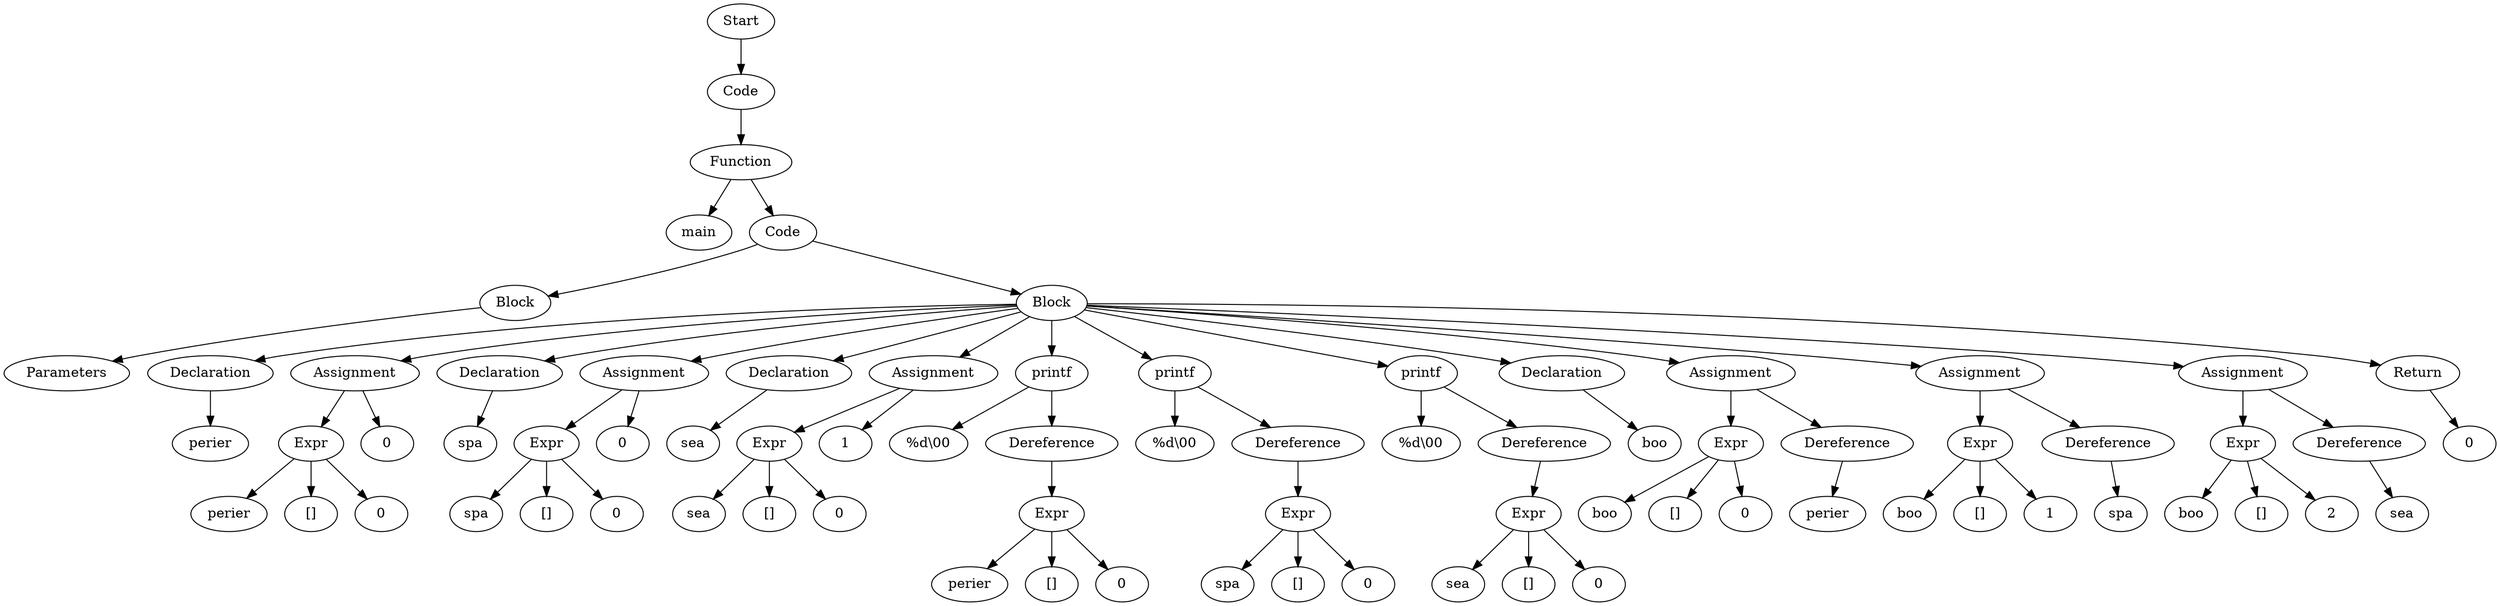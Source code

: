 digraph AST {
  "125702257530128" [label="Start"];
  "125702257530128" -> "125702257535600";
  "125702257535600" [label="Code"];
  "125702257535600" -> "125702257266208";
  "125702257266208" [label="Function"];
  "125702257266208" -> "125702257271872";
  "125702257266208" -> "125702257275760";
  "125702257271872" [label="main"];
  "125702257275760" [label="Code"];
  "125702257275760" -> "125702257523344";
  "125702257275760" -> "125702257509904";
  "125702257523344" [label="Block"];
  "125702257523344" -> "125702257274464";
  "125702257274464" [label="Parameters"];
  "125702257509904" [label="Block"];
  "125702257509904" -> "125702257265152";
  "125702257509904" -> "125702257263424";
  "125702257509904" -> "125702257263328";
  "125702257509904" -> "125702257268224";
  "125702257509904" -> "125702257517152";
  "125702257509904" -> "125702257517680";
  "125702257509904" -> "125702257514224";
  "125702257509904" -> "125702257521616";
  "125702257509904" -> "125702257523920";
  "125702257509904" -> "125702257510144";
  "125702257509904" -> "125702257658848";
  "125702257509904" -> "125702257661728";
  "125702257509904" -> "125702257659664";
  "125702257509904" -> "125702257662016";
  "125702257265152" [label="Declaration"];
  "125702257265152" -> "125702257277344";
  "125702257277344" [label="perier"];
  "125702257263424" [label="Assignment"];
  "125702257263424" -> "125702257274320";
  "125702257263424" -> "125702257278256";
  "125702257274320" [label="Expr"];
  "125702257274320" -> "125702257263136";
  "125702257274320" -> "125702257264912";
  "125702257274320" -> "125702257268704";
  "125702257263136" [label="perier"];
  "125702257264912" [label="[]"];
  "125702257268704" [label="0"];
  "125702257278256" [label="0"];
  "125702257263328" [label="Declaration"];
  "125702257263328" -> "125702257275616";
  "125702257275616" [label="spa"];
  "125702257268224" [label="Assignment"];
  "125702257268224" -> "125702257271152";
  "125702257268224" -> "125702257514656";
  "125702257271152" [label="Expr"];
  "125702257271152" -> "125702257519072";
  "125702257271152" -> "125702257522672";
  "125702257271152" -> "125702257508464";
  "125702257519072" [label="spa"];
  "125702257522672" [label="[]"];
  "125702257508464" [label="0"];
  "125702257514656" [label="0"];
  "125702257517152" [label="Declaration"];
  "125702257517152" -> "125702257514464";
  "125702257514464" [label="sea"];
  "125702257517680" [label="Assignment"];
  "125702257517680" -> "125702257513216";
  "125702257517680" -> "125702257519888";
  "125702257513216" [label="Expr"];
  "125702257513216" -> "125702257510336";
  "125702257513216" -> "125702257511776";
  "125702257513216" -> "125702257511632";
  "125702257510336" [label="sea"];
  "125702257511776" [label="[]"];
  "125702257511632" [label="0"];
  "125702257519888" [label="1"];
  "125702257514224" [label="printf"];
  "125702257514224" -> "125702257515520";
  "125702257514224" -> "125702257512784";
  "125702257515520" [label="%d\\00"];
  "125702257512784" [label="Dereference"];
  "125702257512784" -> "125702257519456";
  "125702257519456" [label="Expr"];
  "125702257519456" -> "125702257509520";
  "125702257519456" -> "125702257519120";
  "125702257519456" -> "125702257509952";
  "125702257509520" [label="perier"];
  "125702257519120" [label="[]"];
  "125702257509952" [label="0"];
  "125702257521616" [label="printf"];
  "125702257521616" -> "125702257511056";
  "125702257521616" -> "125702257513888";
  "125702257511056" [label="%d\\00"];
  "125702257513888" [label="Dereference"];
  "125702257513888" -> "125702257520224";
  "125702257520224" [label="Expr"];
  "125702257520224" -> "125702257509808";
  "125702257520224" -> "125702257522864";
  "125702257520224" -> "125702257515328";
  "125702257509808" [label="spa"];
  "125702257522864" [label="[]"];
  "125702257515328" [label="0"];
  "125702257523920" [label="printf"];
  "125702257523920" -> "125702257521952";
  "125702257523920" -> "125702257519744";
  "125702257521952" [label="%d\\00"];
  "125702257519744" [label="Dereference"];
  "125702257519744" -> "125702257513312";
  "125702257513312" [label="Expr"];
  "125702257513312" -> "125702257517488";
  "125702257513312" -> "125702257522768";
  "125702257513312" -> "125702257519168";
  "125702257517488" [label="sea"];
  "125702257522768" [label="[]"];
  "125702257519168" [label="0"];
  "125702257510144" [label="Declaration"];
  "125702257510144" -> "125702257520176";
  "125702257520176" [label="boo"];
  "125702257658848" [label="Assignment"];
  "125702257658848" -> "125702257659952";
  "125702257658848" -> "125702257514368";
  "125702257659952" [label="Expr"];
  "125702257659952" -> "125702257660528";
  "125702257659952" -> "125702257663744";
  "125702257659952" -> "125702257660288";
  "125702257660528" [label="boo"];
  "125702257663744" [label="[]"];
  "125702257660288" [label="0"];
  "125702257514368" [label="Dereference"];
  "125702257514368" -> "125702257658512";
  "125702257658512" [label="perier"];
  "125702257661728" [label="Assignment"];
  "125702257661728" -> "125702257670656";
  "125702257661728" -> "125702257522288";
  "125702257670656" [label="Expr"];
  "125702257670656" -> "125702257672048";
  "125702257670656" -> "125702257671040";
  "125702257670656" -> "125702257657360";
  "125702257672048" [label="boo"];
  "125702257671040" [label="[]"];
  "125702257657360" [label="1"];
  "125702257522288" [label="Dereference"];
  "125702257522288" -> "125702257656688";
  "125702257656688" [label="spa"];
  "125702257659664" [label="Assignment"];
  "125702257659664" -> "125702257670464";
  "125702257659664" -> "125702257520464";
  "125702257670464" [label="Expr"];
  "125702257670464" -> "125702257663600";
  "125702257670464" -> "125702257659040";
  "125702257670464" -> "125702257659568";
  "125702257663600" [label="boo"];
  "125702257659040" [label="[]"];
  "125702257659568" [label="2"];
  "125702257520464" [label="Dereference"];
  "125702257520464" -> "125702257658368";
  "125702257658368" [label="sea"];
  "125702257662016" [label="Return"];
  "125702257662016" -> "125702257658656";
  "125702257658656" [label="0"];
}
